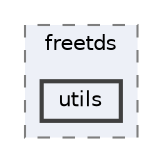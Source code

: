 digraph "include/freetds/utils"
{
 // LATEX_PDF_SIZE
  bgcolor="transparent";
  edge [fontname=Helvetica,fontsize=10,labelfontname=Helvetica,labelfontsize=10];
  node [fontname=Helvetica,fontsize=10,shape=box,height=0.2,width=0.4];
  compound=true
  subgraph clusterdir_f46f2c05841018b6ef8dbd3316ddb41a {
    graph [ bgcolor="#edf0f7", pencolor="grey50", label="freetds", fontname=Helvetica,fontsize=10 style="filled,dashed", URL="dir_f46f2c05841018b6ef8dbd3316ddb41a.html",tooltip=""]
  dir_0da4150d9fb2a5fe66d7630d7a98e2a8 [label="utils", fillcolor="#edf0f7", color="grey25", style="filled,bold", URL="dir_0da4150d9fb2a5fe66d7630d7a98e2a8.html",tooltip=""];
  }
}
